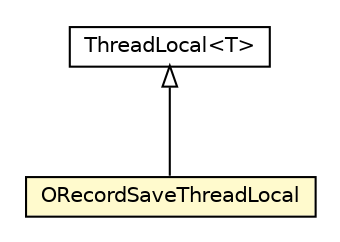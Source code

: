 #!/usr/local/bin/dot
#
# Class diagram 
# Generated by UMLGraph version R5_6-24-gf6e263 (http://www.umlgraph.org/)
#

digraph G {
	edge [fontname="Helvetica",fontsize=10,labelfontname="Helvetica",labelfontsize=10];
	node [fontname="Helvetica",fontsize=10,shape=plaintext];
	nodesep=0.25;
	ranksep=0.5;
	// com.orientechnologies.orient.core.serialization.serializer.record.ORecordSaveThreadLocal
	c3051286 [label=<<table title="com.orientechnologies.orient.core.serialization.serializer.record.ORecordSaveThreadLocal" border="0" cellborder="1" cellspacing="0" cellpadding="2" port="p" bgcolor="lemonChiffon" href="./ORecordSaveThreadLocal.html">
		<tr><td><table border="0" cellspacing="0" cellpadding="1">
<tr><td align="center" balign="center"> ORecordSaveThreadLocal </td></tr>
		</table></td></tr>
		</table>>, URL="./ORecordSaveThreadLocal.html", fontname="Helvetica", fontcolor="black", fontsize=10.0];
	//com.orientechnologies.orient.core.serialization.serializer.record.ORecordSaveThreadLocal extends java.lang.ThreadLocal<com.orientechnologies.orient.core.record.ORecord>
	c3052355:p -> c3051286:p [dir=back,arrowtail=empty];
	// java.lang.ThreadLocal<T>
	c3052355 [label=<<table title="java.lang.ThreadLocal" border="0" cellborder="1" cellspacing="0" cellpadding="2" port="p" href="http://java.sun.com/j2se/1.4.2/docs/api/java/lang/ThreadLocal.html">
		<tr><td><table border="0" cellspacing="0" cellpadding="1">
<tr><td align="center" balign="center"> ThreadLocal&lt;T&gt; </td></tr>
		</table></td></tr>
		</table>>, URL="http://java.sun.com/j2se/1.4.2/docs/api/java/lang/ThreadLocal.html", fontname="Helvetica", fontcolor="black", fontsize=10.0];
}

